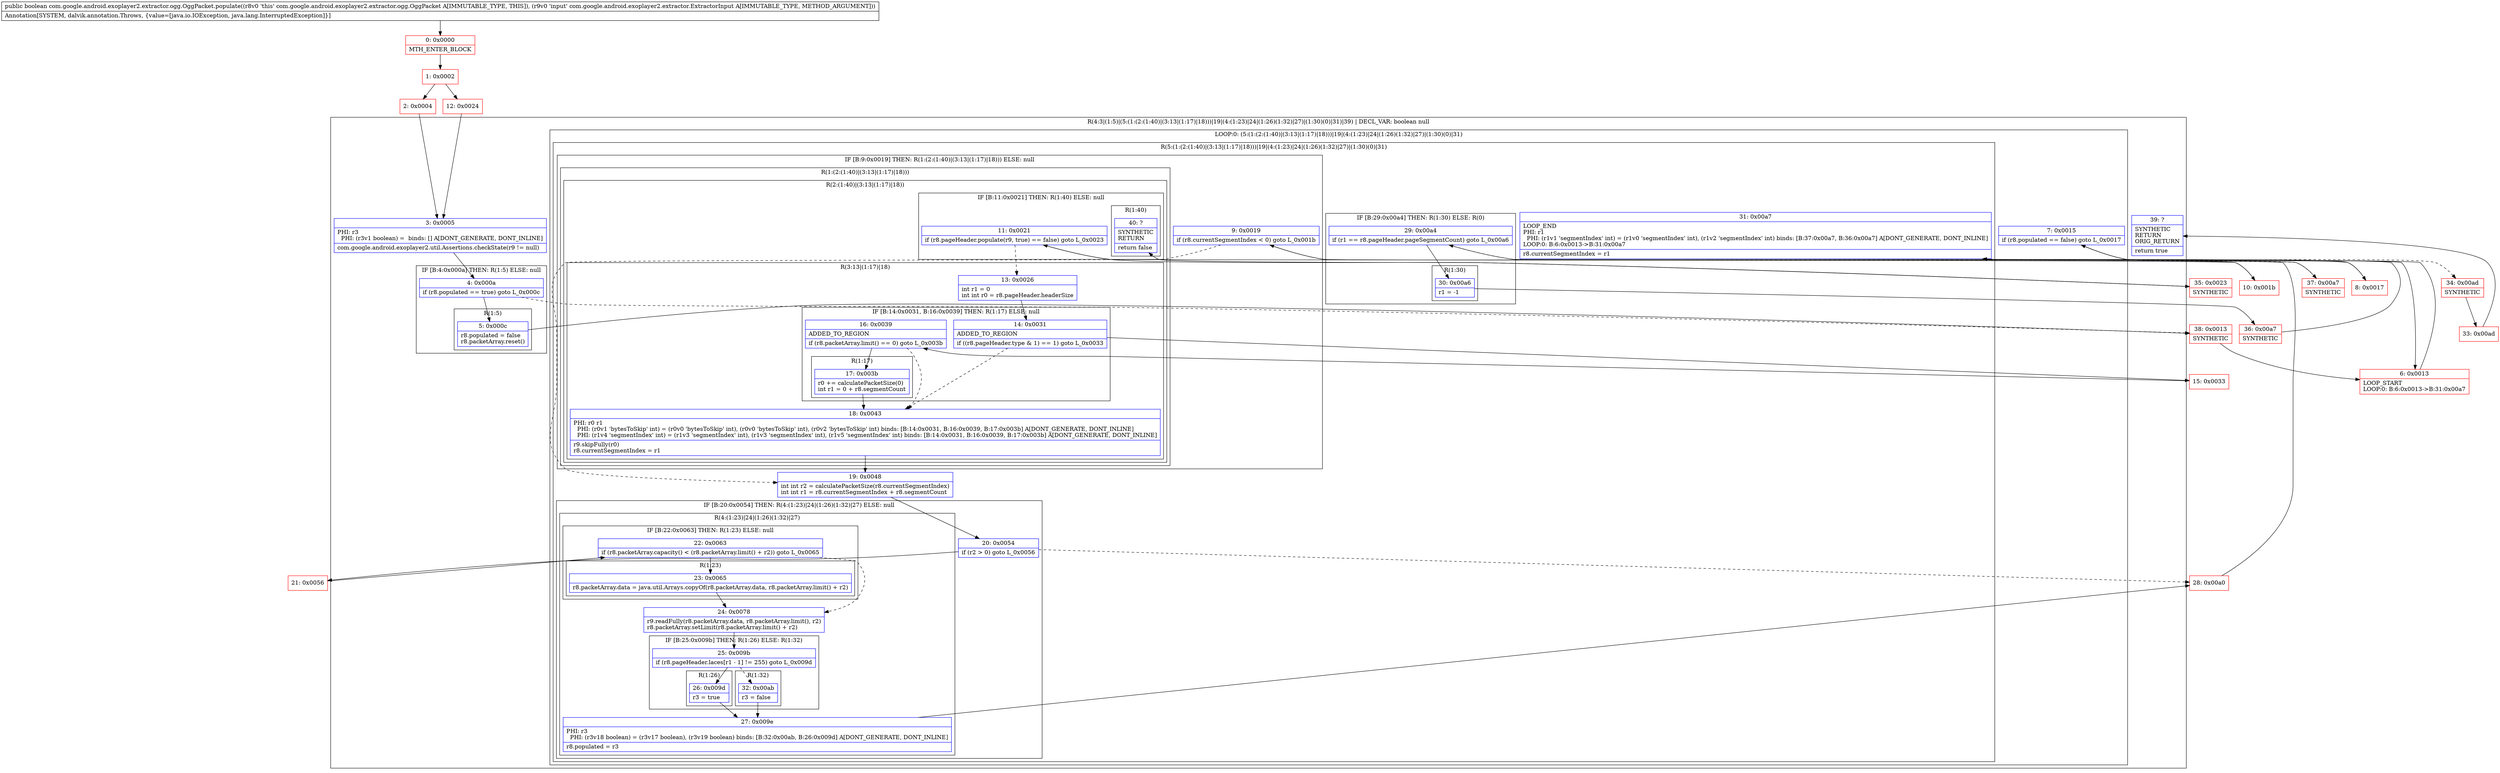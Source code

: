 digraph "CFG forcom.google.android.exoplayer2.extractor.ogg.OggPacket.populate(Lcom\/google\/android\/exoplayer2\/extractor\/ExtractorInput;)Z" {
subgraph cluster_Region_390801081 {
label = "R(4:3|(1:5)|(5:(1:(2:(1:40)|(3:13|(1:17)|18)))|19|(4:(1:23)|24|(1:26)(1:32)|27)|(1:30)(0)|31)|39) | DECL_VAR: boolean null\l";
node [shape=record,color=blue];
Node_3 [shape=record,label="{3\:\ 0x0005|PHI: r3 \l  PHI: (r3v1 boolean) =  binds: [] A[DONT_GENERATE, DONT_INLINE]\l|com.google.android.exoplayer2.util.Assertions.checkState(r9 != null)\l}"];
subgraph cluster_IfRegion_204220377 {
label = "IF [B:4:0x000a] THEN: R(1:5) ELSE: null";
node [shape=record,color=blue];
Node_4 [shape=record,label="{4\:\ 0x000a|if (r8.populated == true) goto L_0x000c\l}"];
subgraph cluster_Region_808028031 {
label = "R(1:5)";
node [shape=record,color=blue];
Node_5 [shape=record,label="{5\:\ 0x000c|r8.populated = false\lr8.packetArray.reset()\l}"];
}
}
subgraph cluster_LoopRegion_919787979 {
label = "LOOP:0: (5:(1:(2:(1:40)|(3:13|(1:17)|18)))|19|(4:(1:23)|24|(1:26)(1:32)|27)|(1:30)(0)|31)";
node [shape=record,color=blue];
Node_7 [shape=record,label="{7\:\ 0x0015|if (r8.populated == false) goto L_0x0017\l}"];
subgraph cluster_Region_1393423409 {
label = "R(5:(1:(2:(1:40)|(3:13|(1:17)|18)))|19|(4:(1:23)|24|(1:26)(1:32)|27)|(1:30)(0)|31)";
node [shape=record,color=blue];
subgraph cluster_IfRegion_2019708742 {
label = "IF [B:9:0x0019] THEN: R(1:(2:(1:40)|(3:13|(1:17)|18))) ELSE: null";
node [shape=record,color=blue];
Node_9 [shape=record,label="{9\:\ 0x0019|if (r8.currentSegmentIndex \< 0) goto L_0x001b\l}"];
subgraph cluster_Region_354266492 {
label = "R(1:(2:(1:40)|(3:13|(1:17)|18)))";
node [shape=record,color=blue];
subgraph cluster_Region_1777586911 {
label = "R(2:(1:40)|(3:13|(1:17)|18))";
node [shape=record,color=blue];
subgraph cluster_IfRegion_1229931179 {
label = "IF [B:11:0x0021] THEN: R(1:40) ELSE: null";
node [shape=record,color=blue];
Node_11 [shape=record,label="{11\:\ 0x0021|if (r8.pageHeader.populate(r9, true) == false) goto L_0x0023\l}"];
subgraph cluster_Region_599604411 {
label = "R(1:40)";
node [shape=record,color=blue];
Node_40 [shape=record,label="{40\:\ ?|SYNTHETIC\lRETURN\l|return false\l}"];
}
}
subgraph cluster_Region_38421003 {
label = "R(3:13|(1:17)|18)";
node [shape=record,color=blue];
Node_13 [shape=record,label="{13\:\ 0x0026|int r1 = 0\lint int r0 = r8.pageHeader.headerSize\l}"];
subgraph cluster_IfRegion_1538458621 {
label = "IF [B:14:0x0031, B:16:0x0039] THEN: R(1:17) ELSE: null";
node [shape=record,color=blue];
Node_14 [shape=record,label="{14\:\ 0x0031|ADDED_TO_REGION\l|if ((r8.pageHeader.type & 1) == 1) goto L_0x0033\l}"];
Node_16 [shape=record,label="{16\:\ 0x0039|ADDED_TO_REGION\l|if (r8.packetArray.limit() == 0) goto L_0x003b\l}"];
subgraph cluster_Region_968678294 {
label = "R(1:17)";
node [shape=record,color=blue];
Node_17 [shape=record,label="{17\:\ 0x003b|r0 += calculatePacketSize(0)\lint r1 = 0 + r8.segmentCount\l}"];
}
}
Node_18 [shape=record,label="{18\:\ 0x0043|PHI: r0 r1 \l  PHI: (r0v1 'bytesToSkip' int) = (r0v0 'bytesToSkip' int), (r0v0 'bytesToSkip' int), (r0v2 'bytesToSkip' int) binds: [B:14:0x0031, B:16:0x0039, B:17:0x003b] A[DONT_GENERATE, DONT_INLINE]\l  PHI: (r1v4 'segmentIndex' int) = (r1v3 'segmentIndex' int), (r1v3 'segmentIndex' int), (r1v5 'segmentIndex' int) binds: [B:14:0x0031, B:16:0x0039, B:17:0x003b] A[DONT_GENERATE, DONT_INLINE]\l|r9.skipFully(r0)\lr8.currentSegmentIndex = r1\l}"];
}
}
}
}
Node_19 [shape=record,label="{19\:\ 0x0048|int int r2 = calculatePacketSize(r8.currentSegmentIndex)\lint int r1 = r8.currentSegmentIndex + r8.segmentCount\l}"];
subgraph cluster_IfRegion_1738312871 {
label = "IF [B:20:0x0054] THEN: R(4:(1:23)|24|(1:26)(1:32)|27) ELSE: null";
node [shape=record,color=blue];
Node_20 [shape=record,label="{20\:\ 0x0054|if (r2 \> 0) goto L_0x0056\l}"];
subgraph cluster_Region_708369018 {
label = "R(4:(1:23)|24|(1:26)(1:32)|27)";
node [shape=record,color=blue];
subgraph cluster_IfRegion_1644035130 {
label = "IF [B:22:0x0063] THEN: R(1:23) ELSE: null";
node [shape=record,color=blue];
Node_22 [shape=record,label="{22\:\ 0x0063|if (r8.packetArray.capacity() \< (r8.packetArray.limit() + r2)) goto L_0x0065\l}"];
subgraph cluster_Region_371722482 {
label = "R(1:23)";
node [shape=record,color=blue];
Node_23 [shape=record,label="{23\:\ 0x0065|r8.packetArray.data = java.util.Arrays.copyOf(r8.packetArray.data, r8.packetArray.limit() + r2)\l}"];
}
}
Node_24 [shape=record,label="{24\:\ 0x0078|r9.readFully(r8.packetArray.data, r8.packetArray.limit(), r2)\lr8.packetArray.setLimit(r8.packetArray.limit() + r2)\l}"];
subgraph cluster_IfRegion_659597056 {
label = "IF [B:25:0x009b] THEN: R(1:26) ELSE: R(1:32)";
node [shape=record,color=blue];
Node_25 [shape=record,label="{25\:\ 0x009b|if (r8.pageHeader.laces[r1 \- 1] != 255) goto L_0x009d\l}"];
subgraph cluster_Region_545298876 {
label = "R(1:26)";
node [shape=record,color=blue];
Node_26 [shape=record,label="{26\:\ 0x009d|r3 = true\l}"];
}
subgraph cluster_Region_502184925 {
label = "R(1:32)";
node [shape=record,color=blue];
Node_32 [shape=record,label="{32\:\ 0x00ab|r3 = false\l}"];
}
}
Node_27 [shape=record,label="{27\:\ 0x009e|PHI: r3 \l  PHI: (r3v18 boolean) = (r3v17 boolean), (r3v19 boolean) binds: [B:32:0x00ab, B:26:0x009d] A[DONT_GENERATE, DONT_INLINE]\l|r8.populated = r3\l}"];
}
}
subgraph cluster_IfRegion_1902728320 {
label = "IF [B:29:0x00a4] THEN: R(1:30) ELSE: R(0)";
node [shape=record,color=blue];
Node_29 [shape=record,label="{29\:\ 0x00a4|if (r1 == r8.pageHeader.pageSegmentCount) goto L_0x00a6\l}"];
subgraph cluster_Region_700613166 {
label = "R(1:30)";
node [shape=record,color=blue];
Node_30 [shape=record,label="{30\:\ 0x00a6|r1 = \-1\l}"];
}
subgraph cluster_Region_740378494 {
label = "R(0)";
node [shape=record,color=blue];
}
}
Node_31 [shape=record,label="{31\:\ 0x00a7|LOOP_END\lPHI: r1 \l  PHI: (r1v1 'segmentIndex' int) = (r1v0 'segmentIndex' int), (r1v2 'segmentIndex' int) binds: [B:37:0x00a7, B:36:0x00a7] A[DONT_GENERATE, DONT_INLINE]\lLOOP:0: B:6:0x0013\-\>B:31:0x00a7\l|r8.currentSegmentIndex = r1\l}"];
}
}
Node_39 [shape=record,label="{39\:\ ?|SYNTHETIC\lRETURN\lORIG_RETURN\l|return true\l}"];
}
Node_0 [shape=record,color=red,label="{0\:\ 0x0000|MTH_ENTER_BLOCK\l}"];
Node_1 [shape=record,color=red,label="{1\:\ 0x0002}"];
Node_2 [shape=record,color=red,label="{2\:\ 0x0004}"];
Node_6 [shape=record,color=red,label="{6\:\ 0x0013|LOOP_START\lLOOP:0: B:6:0x0013\-\>B:31:0x00a7\l}"];
Node_8 [shape=record,color=red,label="{8\:\ 0x0017}"];
Node_10 [shape=record,color=red,label="{10\:\ 0x001b}"];
Node_12 [shape=record,color=red,label="{12\:\ 0x0024}"];
Node_15 [shape=record,color=red,label="{15\:\ 0x0033}"];
Node_21 [shape=record,color=red,label="{21\:\ 0x0056}"];
Node_28 [shape=record,color=red,label="{28\:\ 0x00a0}"];
Node_33 [shape=record,color=red,label="{33\:\ 0x00ad}"];
Node_34 [shape=record,color=red,label="{34\:\ 0x00ad|SYNTHETIC\l}"];
Node_35 [shape=record,color=red,label="{35\:\ 0x0023|SYNTHETIC\l}"];
Node_36 [shape=record,color=red,label="{36\:\ 0x00a7|SYNTHETIC\l}"];
Node_37 [shape=record,color=red,label="{37\:\ 0x00a7|SYNTHETIC\l}"];
Node_38 [shape=record,color=red,label="{38\:\ 0x0013|SYNTHETIC\l}"];
MethodNode[shape=record,label="{public boolean com.google.android.exoplayer2.extractor.ogg.OggPacket.populate((r8v0 'this' com.google.android.exoplayer2.extractor.ogg.OggPacket A[IMMUTABLE_TYPE, THIS]), (r9v0 'input' com.google.android.exoplayer2.extractor.ExtractorInput A[IMMUTABLE_TYPE, METHOD_ARGUMENT]))  | Annotation[SYSTEM, dalvik.annotation.Throws, \{value=[java.io.IOException, java.lang.InterruptedException]\}]\l}"];
MethodNode -> Node_0;
Node_3 -> Node_4;
Node_4 -> Node_5;
Node_4 -> Node_38[style=dashed];
Node_5 -> Node_38;
Node_7 -> Node_8;
Node_7 -> Node_34[style=dashed];
Node_9 -> Node_10;
Node_9 -> Node_19[style=dashed];
Node_11 -> Node_13[style=dashed];
Node_11 -> Node_35;
Node_13 -> Node_14;
Node_14 -> Node_15;
Node_14 -> Node_18[style=dashed];
Node_16 -> Node_17;
Node_16 -> Node_18[style=dashed];
Node_17 -> Node_18;
Node_18 -> Node_19;
Node_19 -> Node_20;
Node_20 -> Node_21;
Node_20 -> Node_28[style=dashed];
Node_22 -> Node_23;
Node_22 -> Node_24[style=dashed];
Node_23 -> Node_24;
Node_24 -> Node_25;
Node_25 -> Node_26;
Node_25 -> Node_32[style=dashed];
Node_26 -> Node_27;
Node_32 -> Node_27;
Node_27 -> Node_28;
Node_29 -> Node_30;
Node_29 -> Node_37[style=dashed];
Node_30 -> Node_36;
Node_31 -> Node_6;
Node_0 -> Node_1;
Node_1 -> Node_2;
Node_1 -> Node_12;
Node_2 -> Node_3;
Node_6 -> Node_7;
Node_8 -> Node_9;
Node_10 -> Node_11;
Node_12 -> Node_3;
Node_15 -> Node_16;
Node_21 -> Node_22;
Node_28 -> Node_29;
Node_33 -> Node_39;
Node_34 -> Node_33;
Node_35 -> Node_40;
Node_36 -> Node_31;
Node_37 -> Node_31;
Node_38 -> Node_6;
}

